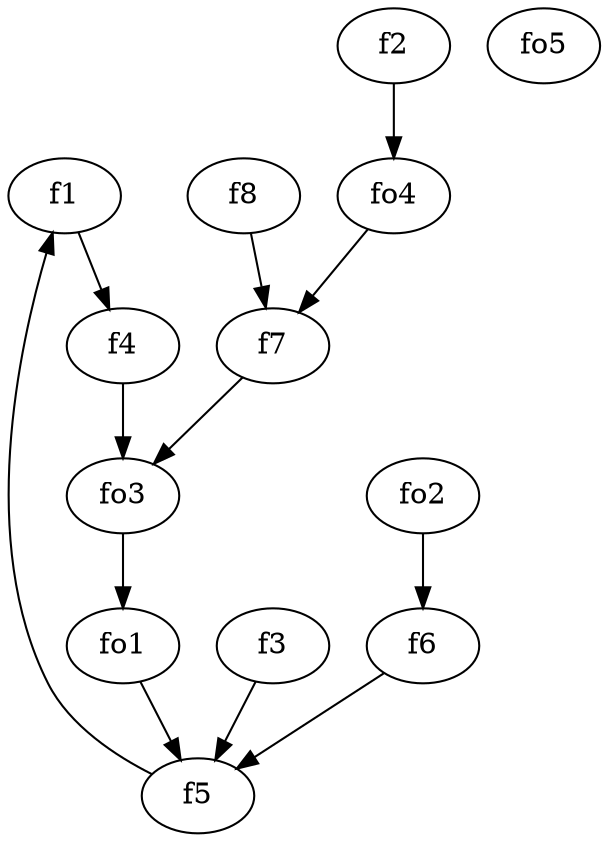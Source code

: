 strict digraph  {
f1;
f2;
f3;
f4;
f5;
f6;
f7;
f8;
fo1;
fo2;
fo3;
fo4;
fo5;
f1 -> f4  [weight=2];
f2 -> fo4  [weight=2];
f3 -> f5  [weight=2];
f4 -> fo3  [weight=2];
f5 -> f1  [weight=2];
f6 -> f5  [weight=2];
f7 -> fo3  [weight=2];
f8 -> f7  [weight=2];
fo1 -> f5  [weight=2];
fo2 -> f6  [weight=2];
fo3 -> fo1  [weight=2];
fo4 -> f7  [weight=2];
}
